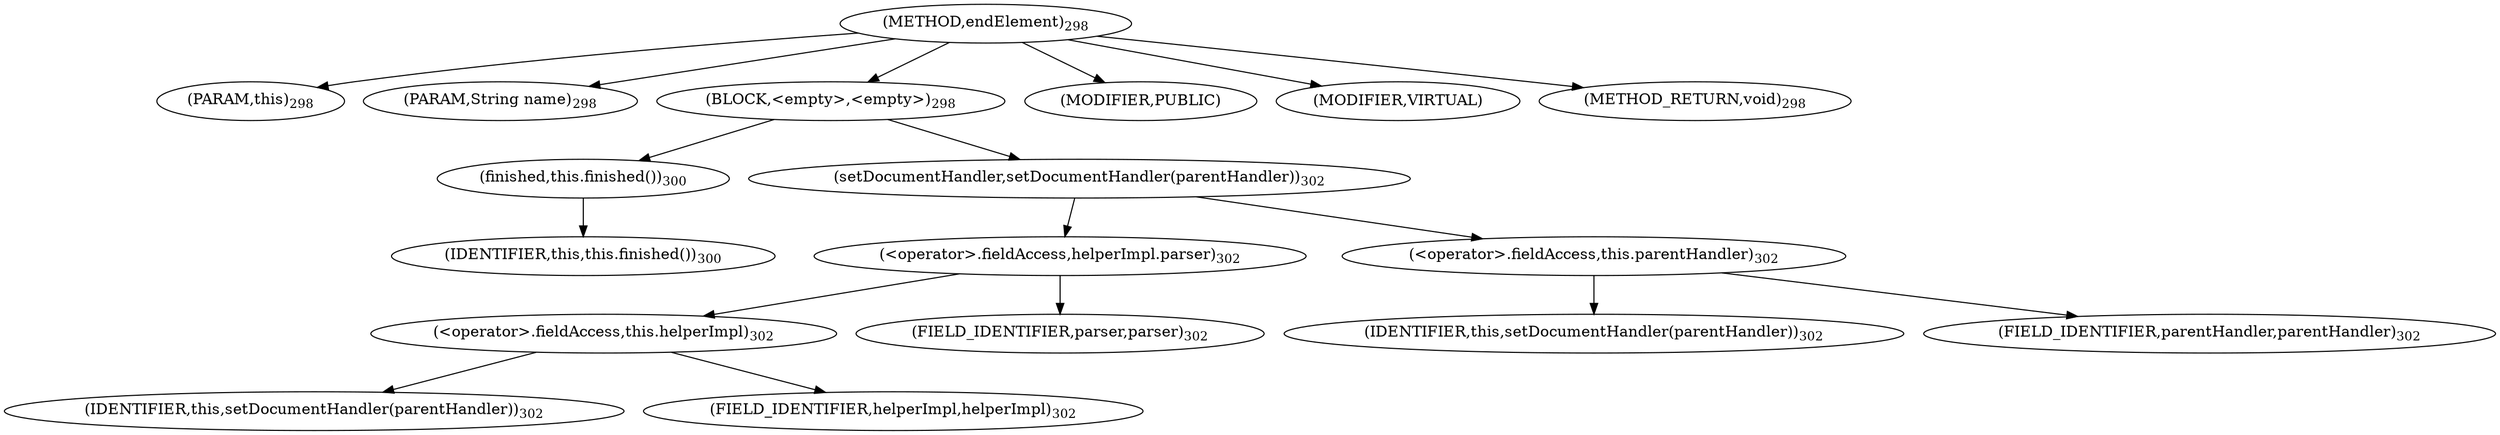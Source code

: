 digraph "endElement" {  
"556" [label = <(METHOD,endElement)<SUB>298</SUB>> ]
"21" [label = <(PARAM,this)<SUB>298</SUB>> ]
"557" [label = <(PARAM,String name)<SUB>298</SUB>> ]
"558" [label = <(BLOCK,&lt;empty&gt;,&lt;empty&gt;)<SUB>298</SUB>> ]
"559" [label = <(finished,this.finished())<SUB>300</SUB>> ]
"20" [label = <(IDENTIFIER,this,this.finished())<SUB>300</SUB>> ]
"560" [label = <(setDocumentHandler,setDocumentHandler(parentHandler))<SUB>302</SUB>> ]
"561" [label = <(&lt;operator&gt;.fieldAccess,helperImpl.parser)<SUB>302</SUB>> ]
"562" [label = <(&lt;operator&gt;.fieldAccess,this.helperImpl)<SUB>302</SUB>> ]
"563" [label = <(IDENTIFIER,this,setDocumentHandler(parentHandler))<SUB>302</SUB>> ]
"564" [label = <(FIELD_IDENTIFIER,helperImpl,helperImpl)<SUB>302</SUB>> ]
"565" [label = <(FIELD_IDENTIFIER,parser,parser)<SUB>302</SUB>> ]
"566" [label = <(&lt;operator&gt;.fieldAccess,this.parentHandler)<SUB>302</SUB>> ]
"567" [label = <(IDENTIFIER,this,setDocumentHandler(parentHandler))<SUB>302</SUB>> ]
"568" [label = <(FIELD_IDENTIFIER,parentHandler,parentHandler)<SUB>302</SUB>> ]
"569" [label = <(MODIFIER,PUBLIC)> ]
"570" [label = <(MODIFIER,VIRTUAL)> ]
"571" [label = <(METHOD_RETURN,void)<SUB>298</SUB>> ]
  "556" -> "21" 
  "556" -> "557" 
  "556" -> "558" 
  "556" -> "569" 
  "556" -> "570" 
  "556" -> "571" 
  "558" -> "559" 
  "558" -> "560" 
  "559" -> "20" 
  "560" -> "561" 
  "560" -> "566" 
  "561" -> "562" 
  "561" -> "565" 
  "562" -> "563" 
  "562" -> "564" 
  "566" -> "567" 
  "566" -> "568" 
}
